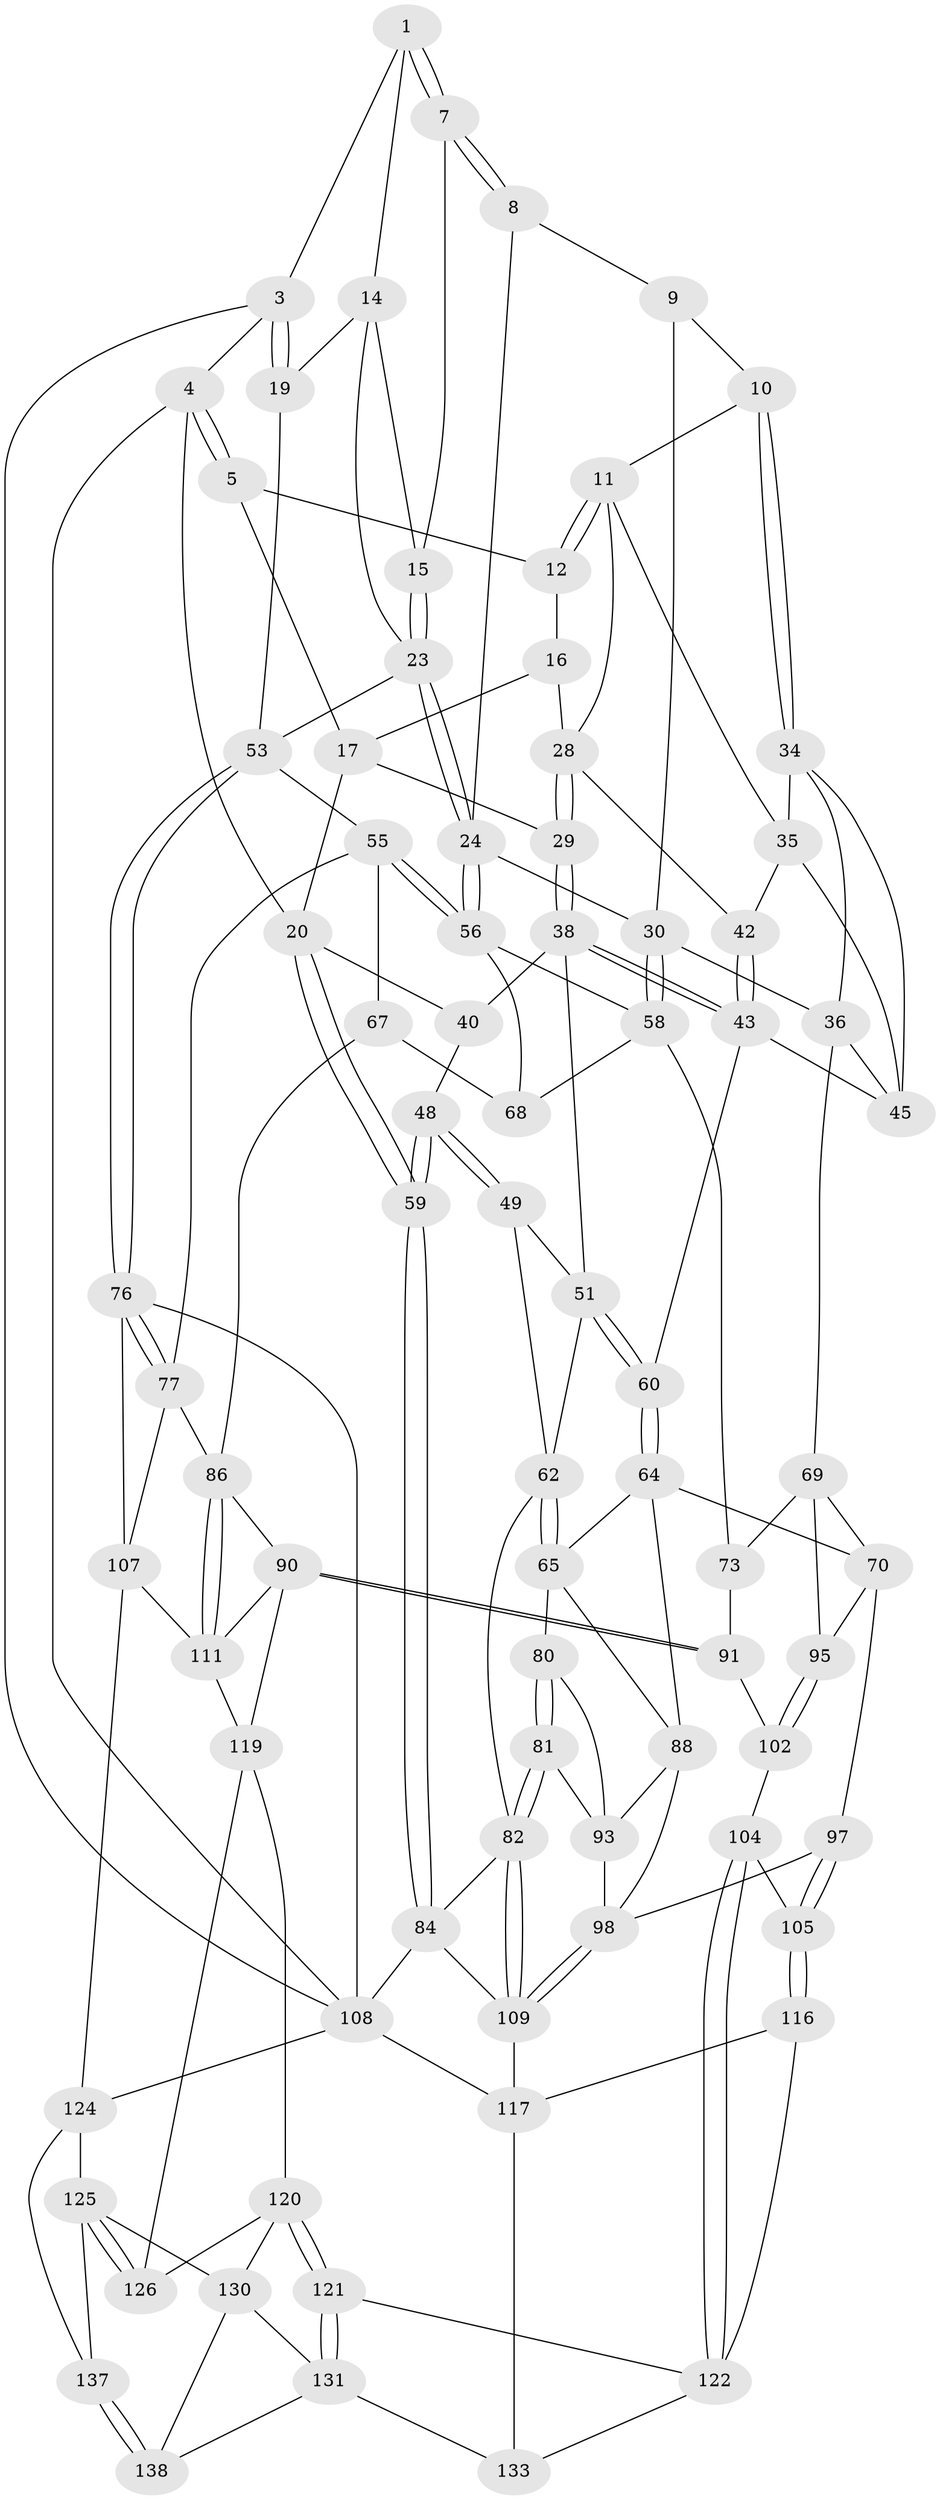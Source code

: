 // original degree distribution, {3: 0.021739130434782608, 4: 0.1956521739130435, 6: 0.1956521739130435, 5: 0.5869565217391305}
// Generated by graph-tools (version 1.1) at 2025/11/02/27/25 16:11:51]
// undirected, 81 vertices, 184 edges
graph export_dot {
graph [start="1"]
  node [color=gray90,style=filled];
  1 [pos="+0.6507226864816028+0",super="+2"];
  3 [pos="+1+0"];
  4 [pos="+0+0"];
  5 [pos="+0.18545322808164083+0",super="+6"];
  7 [pos="+0.6579727653896562+0"];
  8 [pos="+0.6265253027168929+0.07933166843413975"];
  9 [pos="+0.5570799805957808+0.12279345775358988"];
  10 [pos="+0.47226133188725633+0.15081442129996167"];
  11 [pos="+0.4429963307763448+0.14338896724691996",super="+32"];
  12 [pos="+0.4208565708757562+0.12748671946106738",super="+13"];
  14 [pos="+0.9072381437560447+0.0625497746494989",super="+18"];
  15 [pos="+0.8472596810385361+0.09796056604768166"];
  16 [pos="+0.2981400063073587+0.1323690570845487",super="+27"];
  17 [pos="+0.18523438161846748+0",super="+22"];
  19 [pos="+1+0.09709811156439102"];
  20 [pos="+0+0",super="+21"];
  23 [pos="+0.8288048253153262+0.2374081321068784",super="+26"];
  24 [pos="+0.8212301058168154+0.2407314224773577",super="+25"];
  28 [pos="+0.27581019096386306+0.19916638075153623",super="+33"];
  29 [pos="+0.2137170537023133+0.21884656864284674"];
  30 [pos="+0.5923735539475209+0.3484293828822267",super="+31"];
  34 [pos="+0.4773407518673442+0.20084251158792418",super="+37"];
  35 [pos="+0.4202371591964429+0.2784219334118357",super="+44"];
  36 [pos="+0.5278201678676614+0.3334347562357596",super="+61"];
  38 [pos="+0.21038579039191974+0.24298318839203625",super="+39"];
  40 [pos="+0.15269758965936528+0.2893391937141123",super="+41"];
  42 [pos="+0.3547150570211034+0.31889492482847037"];
  43 [pos="+0.3483452855017513+0.3289923340327891",super="+47"];
  45 [pos="+0.4282324883782083+0.2979286382659397",super="+46"];
  48 [pos="+0+0.4204816173776073"];
  49 [pos="+0.014568570505300835+0.4306518861497938",super="+50"];
  51 [pos="+0.19247559412641588+0.28718072420629104",super="+52"];
  53 [pos="+1+0.40631640091596427",super="+54"];
  55 [pos="+0.8669746945050812+0.4381722674780013",super="+66"];
  56 [pos="+0.7921127352375589+0.34193731453338205",super="+57"];
  58 [pos="+0.5943560623798823+0.35152598075609437",super="+72"];
  59 [pos="+0+0.4276038747385527"];
  60 [pos="+0.3027405731733395+0.38279755096633883"];
  62 [pos="+0.15900695938187928+0.44555439538469704",super="+63"];
  64 [pos="+0.2701320547354286+0.4573484940947234",super="+71"];
  65 [pos="+0.19187284216466038+0.46143760880252244",super="+79"];
  67 [pos="+0.7903809995884404+0.4886568622225248",super="+78"];
  68 [pos="+0.7323323806452415+0.44751445666266126",super="+75"];
  69 [pos="+0.4256860244137373+0.4872135486546723",super="+74"];
  70 [pos="+0.3640642292915979+0.5082646866180215",super="+96"];
  73 [pos="+0.5300960213388782+0.5300651487498617"];
  76 [pos="+1+0.5375136482248672",super="+106"];
  77 [pos="+0.8765063921544269+0.5037978799430585",super="+85"];
  80 [pos="+0.20148298682890411+0.5491626897669409",super="+94"];
  81 [pos="+0.1150897803425028+0.6703196067403419",super="+100"];
  82 [pos="+0.06960930163960997+0.7080718991505005",super="+83"];
  84 [pos="+0+0.6426065486101686",super="+112"];
  86 [pos="+0.7770880950245539+0.6241657742724992",super="+87"];
  88 [pos="+0.32950169151485226+0.5304677460281653",super="+89"];
  90 [pos="+0.6705543018263176+0.6801851823090653",super="+115"];
  91 [pos="+0.6304778388702883+0.6626990353807228",super="+92"];
  93 [pos="+0.24063499995539295+0.5787281316648534",super="+101"];
  95 [pos="+0.4633190130239019+0.5943630663664662"];
  97 [pos="+0.33800562150571634+0.6890708742893179"];
  98 [pos="+0.33010025739594745+0.6849890056887545",super="+99"];
  102 [pos="+0.46456311141798756+0.693693280746915",super="+103"];
  104 [pos="+0.4254111962162924+0.7601611877479748"];
  105 [pos="+0.4095702104664132+0.756368626108811"];
  107 [pos="+1+0.7144756974389407",super="+110"];
  108 [pos="+1+1",super="+113"];
  109 [pos="+0.12776960986109054+0.7672020576459153",super="+118"];
  111 [pos="+0.8724887306307618+0.7453010888157998",super="+114"];
  116 [pos="+0.2576503472520741+0.8735405518894556"];
  117 [pos="+0.16794785652817382+0.8467325969312006",super="+136"];
  119 [pos="+0.6692463855324712+0.6881044867536077",super="+123"];
  120 [pos="+0.6516389624845682+0.752055576942566",super="+127"];
  121 [pos="+0.5077024520383364+0.837433792731504"];
  122 [pos="+0.47338214321537986+0.824042627304742",super="+128"];
  124 [pos="+0.9419678420932397+0.8555038918777508",super="+129"];
  125 [pos="+0.8415126593387777+0.9157525091585311",super="+134"];
  126 [pos="+0.800056108325926+0.8649569606732204"];
  130 [pos="+0.6607172201555345+0.9285540615555989",super="+135"];
  131 [pos="+0.5461198070100324+0.8991473510196678",super="+132"];
  133 [pos="+0.3718609295017819+1"];
  137 [pos="+1+1"];
  138 [pos="+0.6568215731666596+1"];
  1 -- 7;
  1 -- 7;
  1 -- 3;
  1 -- 14;
  3 -- 4;
  3 -- 19;
  3 -- 19;
  3 -- 108;
  4 -- 5;
  4 -- 5;
  4 -- 20;
  4 -- 108;
  5 -- 17;
  5 -- 12;
  7 -- 8;
  7 -- 8;
  7 -- 15;
  8 -- 9;
  8 -- 24;
  9 -- 10;
  9 -- 30;
  10 -- 11;
  10 -- 34;
  10 -- 34;
  11 -- 12;
  11 -- 12;
  11 -- 35;
  11 -- 28;
  12 -- 16 [weight=2];
  14 -- 15;
  14 -- 19;
  14 -- 23;
  15 -- 23;
  15 -- 23;
  16 -- 17;
  16 -- 28;
  17 -- 20;
  17 -- 29;
  19 -- 53;
  20 -- 59;
  20 -- 59;
  20 -- 40;
  23 -- 24;
  23 -- 24;
  23 -- 53;
  24 -- 56;
  24 -- 56;
  24 -- 30;
  28 -- 29;
  28 -- 29;
  28 -- 42;
  29 -- 38;
  29 -- 38;
  30 -- 58;
  30 -- 58;
  30 -- 36;
  34 -- 35;
  34 -- 36;
  34 -- 45;
  35 -- 42;
  35 -- 45;
  36 -- 69;
  36 -- 45;
  38 -- 43;
  38 -- 43;
  38 -- 40;
  38 -- 51;
  40 -- 48;
  42 -- 43;
  42 -- 43;
  43 -- 60;
  43 -- 45;
  48 -- 49;
  48 -- 49;
  48 -- 59;
  48 -- 59;
  49 -- 62;
  49 -- 51;
  51 -- 60;
  51 -- 60;
  51 -- 62;
  53 -- 76;
  53 -- 76;
  53 -- 55;
  55 -- 56;
  55 -- 56;
  55 -- 67;
  55 -- 77;
  56 -- 58;
  56 -- 68;
  58 -- 73;
  58 -- 68;
  59 -- 84;
  59 -- 84;
  60 -- 64;
  60 -- 64;
  62 -- 65;
  62 -- 65;
  62 -- 82;
  64 -- 65;
  64 -- 88;
  64 -- 70;
  65 -- 80;
  65 -- 88;
  67 -- 68 [weight=2];
  67 -- 86;
  69 -- 70;
  69 -- 73;
  69 -- 95;
  70 -- 97;
  70 -- 95;
  73 -- 91;
  76 -- 77;
  76 -- 77;
  76 -- 108;
  76 -- 107;
  77 -- 107;
  77 -- 86;
  80 -- 81 [weight=2];
  80 -- 81;
  80 -- 93;
  81 -- 82;
  81 -- 82;
  81 -- 93;
  82 -- 109;
  82 -- 109;
  82 -- 84;
  84 -- 109;
  84 -- 108;
  86 -- 111;
  86 -- 111;
  86 -- 90;
  88 -- 98;
  88 -- 93;
  90 -- 91;
  90 -- 91;
  90 -- 119;
  90 -- 111;
  91 -- 102 [weight=2];
  93 -- 98;
  95 -- 102;
  95 -- 102;
  97 -- 98;
  97 -- 105;
  97 -- 105;
  98 -- 109;
  98 -- 109;
  102 -- 104;
  104 -- 105;
  104 -- 122;
  104 -- 122;
  105 -- 116;
  105 -- 116;
  107 -- 124;
  107 -- 111;
  108 -- 117;
  108 -- 124;
  109 -- 117;
  111 -- 119;
  116 -- 117;
  116 -- 122;
  117 -- 133;
  119 -- 120;
  119 -- 126;
  120 -- 121;
  120 -- 121;
  120 -- 130;
  120 -- 126;
  121 -- 122;
  121 -- 131;
  121 -- 131;
  122 -- 133;
  124 -- 125;
  124 -- 137;
  125 -- 126;
  125 -- 126;
  125 -- 137;
  125 -- 130;
  130 -- 131;
  130 -- 138;
  131 -- 138;
  131 -- 133;
  137 -- 138;
  137 -- 138;
}
